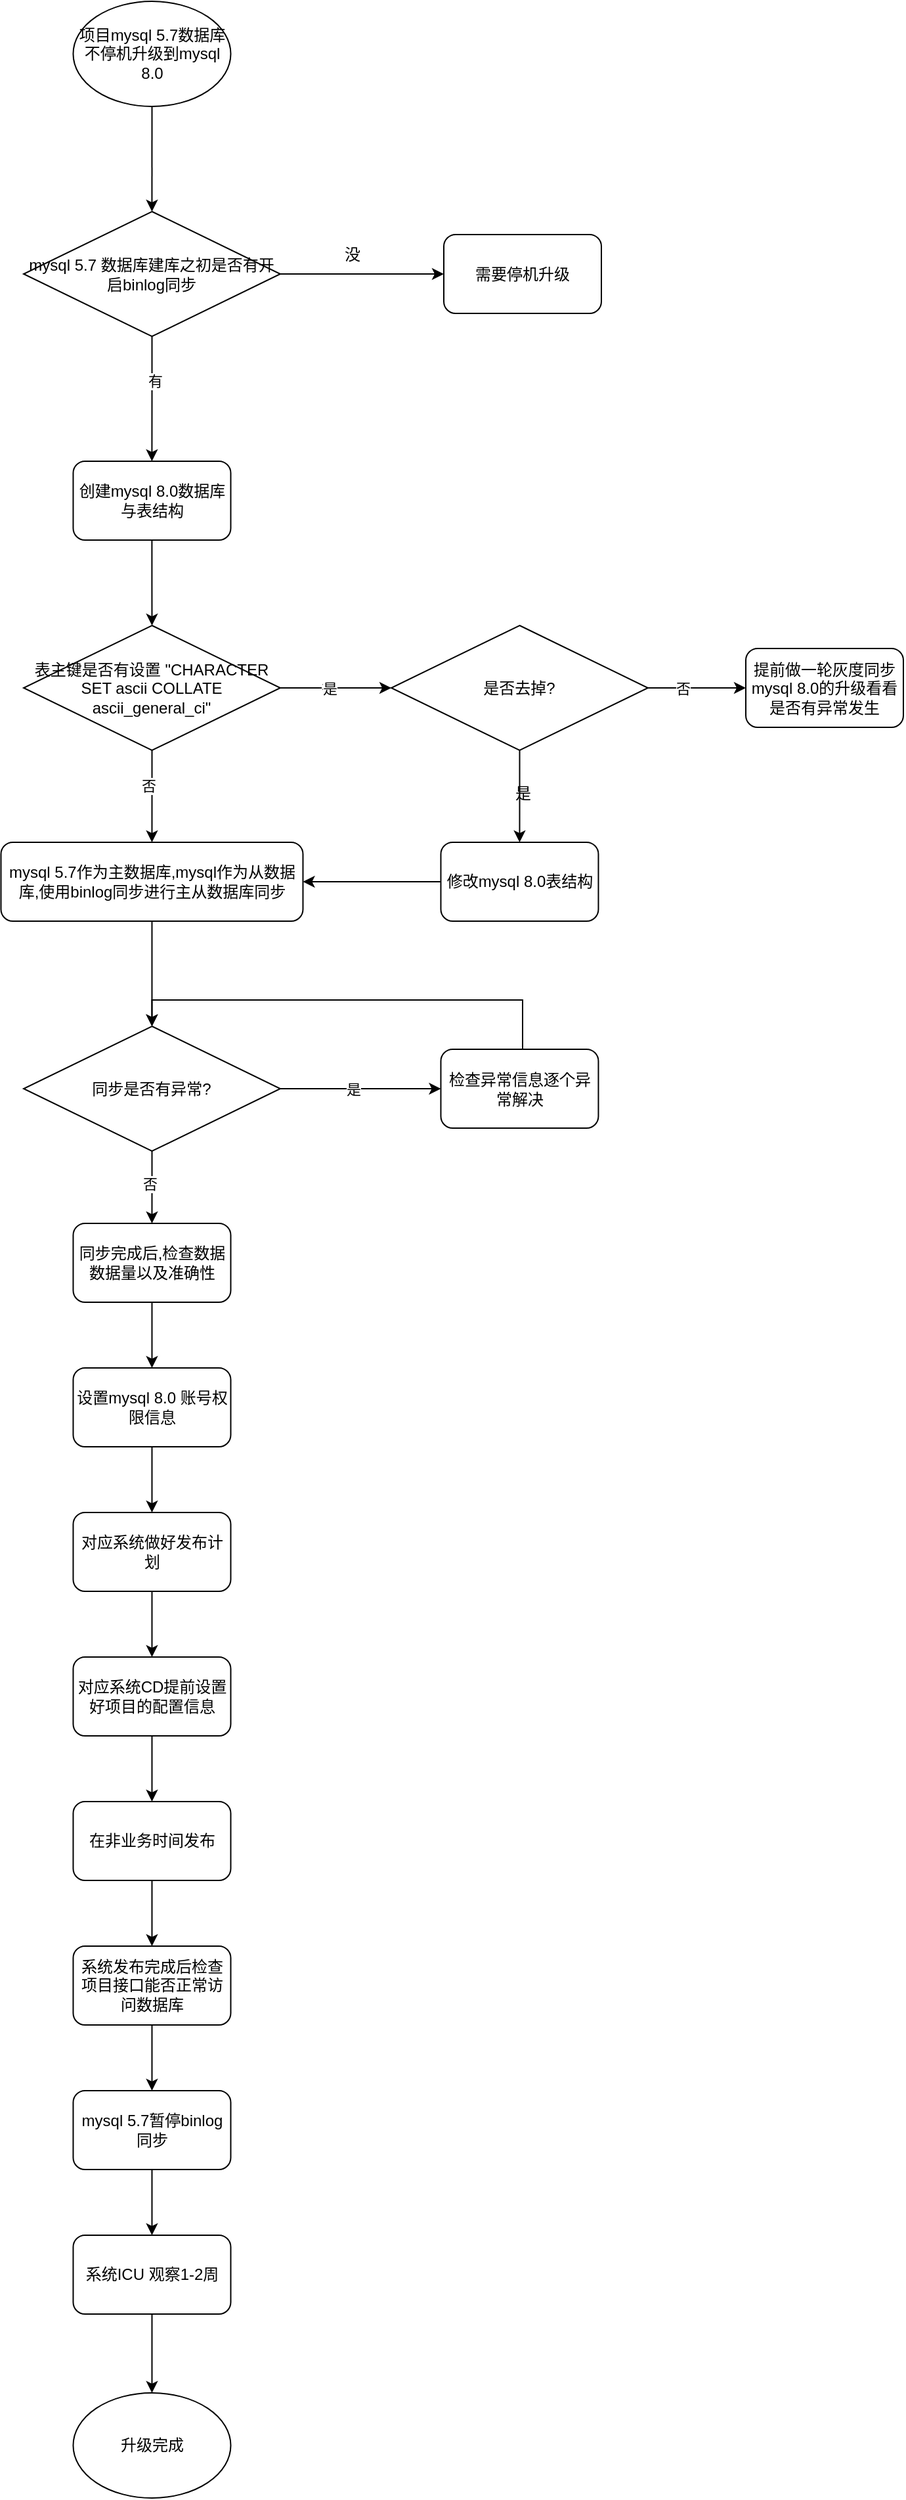<mxfile version="23.1.1" type="github">
  <diagram name="第 1 页" id="BaIi9u7aHFqwDKZlOI20">
    <mxGraphModel dx="956" dy="918" grid="1" gridSize="10" guides="1" tooltips="1" connect="1" arrows="1" fold="1" page="0" pageScale="1" pageWidth="827" pageHeight="1169" math="0" shadow="0">
      <root>
        <mxCell id="0" />
        <mxCell id="1" parent="0" />
        <mxCell id="GCInlEy5cmwP7lyx617r-31" style="edgeStyle=orthogonalEdgeStyle;rounded=0;orthogonalLoop=1;jettySize=auto;html=1;entryX=0.5;entryY=0;entryDx=0;entryDy=0;" edge="1" parent="1" source="GCInlEy5cmwP7lyx617r-1" target="GCInlEy5cmwP7lyx617r-30">
          <mxGeometry relative="1" as="geometry" />
        </mxCell>
        <mxCell id="GCInlEy5cmwP7lyx617r-1" value="项目mysql 5.7数据库不停机升级到mysql 8.0" style="ellipse;whiteSpace=wrap;html=1;" vertex="1" parent="1">
          <mxGeometry x="177.74" y="-270" width="120" height="80" as="geometry" />
        </mxCell>
        <mxCell id="GCInlEy5cmwP7lyx617r-13" style="edgeStyle=orthogonalEdgeStyle;rounded=0;orthogonalLoop=1;jettySize=auto;html=1;entryX=0;entryY=0.5;entryDx=0;entryDy=0;" edge="1" parent="1" source="GCInlEy5cmwP7lyx617r-6" target="GCInlEy5cmwP7lyx617r-11">
          <mxGeometry relative="1" as="geometry" />
        </mxCell>
        <mxCell id="GCInlEy5cmwP7lyx617r-15" value="否" style="edgeLabel;html=1;align=center;verticalAlign=middle;resizable=0;points=[];" vertex="1" connectable="0" parent="GCInlEy5cmwP7lyx617r-13">
          <mxGeometry x="-0.136" relative="1" as="geometry">
            <mxPoint y="1" as="offset" />
          </mxGeometry>
        </mxCell>
        <mxCell id="GCInlEy5cmwP7lyx617r-24" value="是" style="edgeLabel;html=1;align=center;verticalAlign=middle;resizable=0;points=[];" vertex="1" connectable="0" parent="GCInlEy5cmwP7lyx617r-13">
          <mxGeometry x="-0.113" relative="1" as="geometry">
            <mxPoint as="offset" />
          </mxGeometry>
        </mxCell>
        <mxCell id="GCInlEy5cmwP7lyx617r-17" style="edgeStyle=orthogonalEdgeStyle;rounded=0;orthogonalLoop=1;jettySize=auto;html=1;entryX=0.5;entryY=0;entryDx=0;entryDy=0;" edge="1" parent="1" source="GCInlEy5cmwP7lyx617r-6" target="GCInlEy5cmwP7lyx617r-8">
          <mxGeometry relative="1" as="geometry" />
        </mxCell>
        <mxCell id="GCInlEy5cmwP7lyx617r-19" value="否" style="edgeLabel;html=1;align=center;verticalAlign=middle;resizable=0;points=[];" vertex="1" connectable="0" parent="GCInlEy5cmwP7lyx617r-17">
          <mxGeometry x="-0.244" y="-3" relative="1" as="geometry">
            <mxPoint as="offset" />
          </mxGeometry>
        </mxCell>
        <mxCell id="GCInlEy5cmwP7lyx617r-6" value="表主键是否有设置 &quot;CHARACTER SET ascii COLLATE ascii_general_ci&quot;" style="rhombus;whiteSpace=wrap;html=1;align=center;verticalAlign=middle;" vertex="1" parent="1">
          <mxGeometry x="140" y="205" width="195.47" height="95" as="geometry" />
        </mxCell>
        <mxCell id="GCInlEy5cmwP7lyx617r-39" style="edgeStyle=orthogonalEdgeStyle;rounded=0;orthogonalLoop=1;jettySize=auto;html=1;entryX=0.5;entryY=0;entryDx=0;entryDy=0;" edge="1" parent="1" source="GCInlEy5cmwP7lyx617r-8" target="GCInlEy5cmwP7lyx617r-38">
          <mxGeometry relative="1" as="geometry" />
        </mxCell>
        <mxCell id="GCInlEy5cmwP7lyx617r-8" value="mysql 5.7作为主数据库,mysql作为从数据库,使用binlog同步进行主从数据库同步" style="rounded=1;whiteSpace=wrap;html=1;" vertex="1" parent="1">
          <mxGeometry x="122.74" y="370" width="230" height="60" as="geometry" />
        </mxCell>
        <mxCell id="GCInlEy5cmwP7lyx617r-10" value="提前做一轮灰度同步mysql 8.0的升级看看是否有异常发生" style="rounded=1;whiteSpace=wrap;html=1;" vertex="1" parent="1">
          <mxGeometry x="690" y="222.5" width="120" height="60" as="geometry" />
        </mxCell>
        <mxCell id="GCInlEy5cmwP7lyx617r-14" style="edgeStyle=orthogonalEdgeStyle;rounded=0;orthogonalLoop=1;jettySize=auto;html=1;" edge="1" parent="1" source="GCInlEy5cmwP7lyx617r-11" target="GCInlEy5cmwP7lyx617r-10">
          <mxGeometry relative="1" as="geometry" />
        </mxCell>
        <mxCell id="GCInlEy5cmwP7lyx617r-16" value="否" style="edgeLabel;html=1;align=center;verticalAlign=middle;resizable=0;points=[];" vertex="1" connectable="0" parent="GCInlEy5cmwP7lyx617r-14">
          <mxGeometry x="-0.288" y="1" relative="1" as="geometry">
            <mxPoint y="1" as="offset" />
          </mxGeometry>
        </mxCell>
        <mxCell id="GCInlEy5cmwP7lyx617r-27" style="edgeStyle=orthogonalEdgeStyle;rounded=0;orthogonalLoop=1;jettySize=auto;html=1;entryX=0.5;entryY=0;entryDx=0;entryDy=0;" edge="1" parent="1" source="GCInlEy5cmwP7lyx617r-11" target="GCInlEy5cmwP7lyx617r-25">
          <mxGeometry relative="1" as="geometry" />
        </mxCell>
        <mxCell id="GCInlEy5cmwP7lyx617r-11" value="是否去掉?" style="rhombus;whiteSpace=wrap;html=1;align=center;verticalAlign=middle;" vertex="1" parent="1">
          <mxGeometry x="420" y="205" width="195.47" height="95" as="geometry" />
        </mxCell>
        <mxCell id="GCInlEy5cmwP7lyx617r-23" style="edgeStyle=orthogonalEdgeStyle;rounded=0;orthogonalLoop=1;jettySize=auto;html=1;" edge="1" parent="1" source="GCInlEy5cmwP7lyx617r-22" target="GCInlEy5cmwP7lyx617r-6">
          <mxGeometry relative="1" as="geometry">
            <mxPoint x="237.73" y="200" as="targetPoint" />
          </mxGeometry>
        </mxCell>
        <mxCell id="GCInlEy5cmwP7lyx617r-22" value="创建mysql 8.0数据库与表结构" style="rounded=1;whiteSpace=wrap;html=1;" vertex="1" parent="1">
          <mxGeometry x="177.74" y="80" width="120" height="60" as="geometry" />
        </mxCell>
        <mxCell id="GCInlEy5cmwP7lyx617r-28" style="edgeStyle=orthogonalEdgeStyle;rounded=0;orthogonalLoop=1;jettySize=auto;html=1;entryX=1;entryY=0.5;entryDx=0;entryDy=0;" edge="1" parent="1" source="GCInlEy5cmwP7lyx617r-25" target="GCInlEy5cmwP7lyx617r-8">
          <mxGeometry relative="1" as="geometry" />
        </mxCell>
        <mxCell id="GCInlEy5cmwP7lyx617r-25" value="修改mysql 8.0表结构" style="rounded=1;whiteSpace=wrap;html=1;" vertex="1" parent="1">
          <mxGeometry x="457.74" y="370" width="120" height="60" as="geometry" />
        </mxCell>
        <mxCell id="GCInlEy5cmwP7lyx617r-29" value="是" style="text;html=1;align=center;verticalAlign=middle;resizable=0;points=[];autosize=1;strokeColor=none;fillColor=none;" vertex="1" parent="1">
          <mxGeometry x="500" y="318" width="40" height="30" as="geometry" />
        </mxCell>
        <mxCell id="GCInlEy5cmwP7lyx617r-32" style="edgeStyle=orthogonalEdgeStyle;rounded=0;orthogonalLoop=1;jettySize=auto;html=1;" edge="1" parent="1" source="GCInlEy5cmwP7lyx617r-30" target="GCInlEy5cmwP7lyx617r-22">
          <mxGeometry relative="1" as="geometry" />
        </mxCell>
        <mxCell id="GCInlEy5cmwP7lyx617r-33" value="有" style="edgeLabel;html=1;align=center;verticalAlign=middle;resizable=0;points=[];" vertex="1" connectable="0" parent="GCInlEy5cmwP7lyx617r-32">
          <mxGeometry x="-0.295" y="2" relative="1" as="geometry">
            <mxPoint as="offset" />
          </mxGeometry>
        </mxCell>
        <mxCell id="GCInlEy5cmwP7lyx617r-36" style="edgeStyle=orthogonalEdgeStyle;rounded=0;orthogonalLoop=1;jettySize=auto;html=1;" edge="1" parent="1" source="GCInlEy5cmwP7lyx617r-30" target="GCInlEy5cmwP7lyx617r-35">
          <mxGeometry relative="1" as="geometry" />
        </mxCell>
        <mxCell id="GCInlEy5cmwP7lyx617r-30" value="mysql 5.7 数据库建库之初是否有开启binlog同步" style="rhombus;whiteSpace=wrap;html=1;align=center;verticalAlign=middle;" vertex="1" parent="1">
          <mxGeometry x="140" y="-110" width="195.47" height="95" as="geometry" />
        </mxCell>
        <mxCell id="GCInlEy5cmwP7lyx617r-35" value="需要停机升级" style="rounded=1;whiteSpace=wrap;html=1;" vertex="1" parent="1">
          <mxGeometry x="460" y="-92.5" width="120" height="60" as="geometry" />
        </mxCell>
        <mxCell id="GCInlEy5cmwP7lyx617r-37" value="没" style="text;html=1;align=center;verticalAlign=middle;resizable=0;points=[];autosize=1;strokeColor=none;fillColor=none;" vertex="1" parent="1">
          <mxGeometry x="370" y="-92.5" width="40" height="30" as="geometry" />
        </mxCell>
        <mxCell id="GCInlEy5cmwP7lyx617r-41" style="edgeStyle=orthogonalEdgeStyle;rounded=0;orthogonalLoop=1;jettySize=auto;html=1;entryX=0.5;entryY=0;entryDx=0;entryDy=0;" edge="1" parent="1" source="GCInlEy5cmwP7lyx617r-38" target="GCInlEy5cmwP7lyx617r-40">
          <mxGeometry relative="1" as="geometry" />
        </mxCell>
        <mxCell id="GCInlEy5cmwP7lyx617r-42" value="否" style="edgeLabel;html=1;align=center;verticalAlign=middle;resizable=0;points=[];" vertex="1" connectable="0" parent="GCInlEy5cmwP7lyx617r-41">
          <mxGeometry x="-0.105" y="-2" relative="1" as="geometry">
            <mxPoint as="offset" />
          </mxGeometry>
        </mxCell>
        <mxCell id="GCInlEy5cmwP7lyx617r-44" style="edgeStyle=orthogonalEdgeStyle;rounded=0;orthogonalLoop=1;jettySize=auto;html=1;entryX=0;entryY=0.5;entryDx=0;entryDy=0;" edge="1" parent="1" source="GCInlEy5cmwP7lyx617r-38" target="GCInlEy5cmwP7lyx617r-43">
          <mxGeometry relative="1" as="geometry" />
        </mxCell>
        <mxCell id="GCInlEy5cmwP7lyx617r-46" value="是" style="edgeLabel;html=1;align=center;verticalAlign=middle;resizable=0;points=[];" vertex="1" connectable="0" parent="GCInlEy5cmwP7lyx617r-44">
          <mxGeometry x="-0.093" relative="1" as="geometry">
            <mxPoint as="offset" />
          </mxGeometry>
        </mxCell>
        <mxCell id="GCInlEy5cmwP7lyx617r-38" value="同步是否有异常?" style="rhombus;whiteSpace=wrap;html=1;align=center;verticalAlign=middle;" vertex="1" parent="1">
          <mxGeometry x="140" y="510" width="195.47" height="95" as="geometry" />
        </mxCell>
        <mxCell id="GCInlEy5cmwP7lyx617r-48" style="edgeStyle=orthogonalEdgeStyle;rounded=0;orthogonalLoop=1;jettySize=auto;html=1;entryX=0.5;entryY=0;entryDx=0;entryDy=0;" edge="1" parent="1" source="GCInlEy5cmwP7lyx617r-40" target="GCInlEy5cmwP7lyx617r-47">
          <mxGeometry relative="1" as="geometry" />
        </mxCell>
        <mxCell id="GCInlEy5cmwP7lyx617r-40" value="同步完成后,检查数据数据量以及准确性" style="rounded=1;whiteSpace=wrap;html=1;" vertex="1" parent="1">
          <mxGeometry x="177.74" y="660" width="120" height="60" as="geometry" />
        </mxCell>
        <mxCell id="GCInlEy5cmwP7lyx617r-45" style="edgeStyle=orthogonalEdgeStyle;rounded=0;orthogonalLoop=1;jettySize=auto;html=1;entryX=0.5;entryY=0;entryDx=0;entryDy=0;" edge="1" parent="1" source="GCInlEy5cmwP7lyx617r-43" target="GCInlEy5cmwP7lyx617r-38">
          <mxGeometry relative="1" as="geometry">
            <Array as="points">
              <mxPoint x="520" y="490" />
              <mxPoint x="238" y="490" />
            </Array>
          </mxGeometry>
        </mxCell>
        <mxCell id="GCInlEy5cmwP7lyx617r-43" value="检查异常信息逐个异常解决" style="rounded=1;whiteSpace=wrap;html=1;" vertex="1" parent="1">
          <mxGeometry x="457.74" y="527.5" width="120" height="60" as="geometry" />
        </mxCell>
        <mxCell id="GCInlEy5cmwP7lyx617r-50" style="edgeStyle=orthogonalEdgeStyle;rounded=0;orthogonalLoop=1;jettySize=auto;html=1;entryX=0.5;entryY=0;entryDx=0;entryDy=0;" edge="1" parent="1" source="GCInlEy5cmwP7lyx617r-47" target="GCInlEy5cmwP7lyx617r-54">
          <mxGeometry relative="1" as="geometry" />
        </mxCell>
        <mxCell id="GCInlEy5cmwP7lyx617r-47" value="设置mysql 8.0 账号权限信息" style="rounded=1;whiteSpace=wrap;html=1;" vertex="1" parent="1">
          <mxGeometry x="177.74" y="770" width="120" height="60" as="geometry" />
        </mxCell>
        <mxCell id="GCInlEy5cmwP7lyx617r-53" style="edgeStyle=orthogonalEdgeStyle;rounded=0;orthogonalLoop=1;jettySize=auto;html=1;" edge="1" parent="1" source="GCInlEy5cmwP7lyx617r-49" target="GCInlEy5cmwP7lyx617r-52">
          <mxGeometry relative="1" as="geometry" />
        </mxCell>
        <mxCell id="GCInlEy5cmwP7lyx617r-49" value="对应系统CD提前设置好项目的配置信息" style="rounded=1;whiteSpace=wrap;html=1;" vertex="1" parent="1">
          <mxGeometry x="177.74" y="990" width="120" height="60" as="geometry" />
        </mxCell>
        <mxCell id="GCInlEy5cmwP7lyx617r-57" style="edgeStyle=orthogonalEdgeStyle;rounded=0;orthogonalLoop=1;jettySize=auto;html=1;entryX=0.5;entryY=0;entryDx=0;entryDy=0;" edge="1" parent="1" source="GCInlEy5cmwP7lyx617r-52" target="GCInlEy5cmwP7lyx617r-56">
          <mxGeometry relative="1" as="geometry" />
        </mxCell>
        <mxCell id="GCInlEy5cmwP7lyx617r-52" value="在非业务时间发布" style="rounded=1;whiteSpace=wrap;html=1;" vertex="1" parent="1">
          <mxGeometry x="177.74" y="1100" width="120" height="60" as="geometry" />
        </mxCell>
        <mxCell id="GCInlEy5cmwP7lyx617r-55" style="edgeStyle=orthogonalEdgeStyle;rounded=0;orthogonalLoop=1;jettySize=auto;html=1;entryX=0.5;entryY=0;entryDx=0;entryDy=0;" edge="1" parent="1" source="GCInlEy5cmwP7lyx617r-54" target="GCInlEy5cmwP7lyx617r-49">
          <mxGeometry relative="1" as="geometry" />
        </mxCell>
        <mxCell id="GCInlEy5cmwP7lyx617r-54" value="对应系统做好发布计划" style="rounded=1;whiteSpace=wrap;html=1;" vertex="1" parent="1">
          <mxGeometry x="177.74" y="880" width="120" height="60" as="geometry" />
        </mxCell>
        <mxCell id="GCInlEy5cmwP7lyx617r-59" style="edgeStyle=orthogonalEdgeStyle;rounded=0;orthogonalLoop=1;jettySize=auto;html=1;" edge="1" parent="1" source="GCInlEy5cmwP7lyx617r-56" target="GCInlEy5cmwP7lyx617r-58">
          <mxGeometry relative="1" as="geometry" />
        </mxCell>
        <mxCell id="GCInlEy5cmwP7lyx617r-56" value="系统发布完成后检查项目接口能否正常访问数据库" style="rounded=1;whiteSpace=wrap;html=1;" vertex="1" parent="1">
          <mxGeometry x="177.74" y="1210" width="120" height="60" as="geometry" />
        </mxCell>
        <mxCell id="GCInlEy5cmwP7lyx617r-61" style="edgeStyle=orthogonalEdgeStyle;rounded=0;orthogonalLoop=1;jettySize=auto;html=1;entryX=0.5;entryY=0;entryDx=0;entryDy=0;" edge="1" parent="1" source="GCInlEy5cmwP7lyx617r-58" target="GCInlEy5cmwP7lyx617r-60">
          <mxGeometry relative="1" as="geometry" />
        </mxCell>
        <mxCell id="GCInlEy5cmwP7lyx617r-58" value="mysql 5.7暂停binlog同步" style="rounded=1;whiteSpace=wrap;html=1;" vertex="1" parent="1">
          <mxGeometry x="177.74" y="1320" width="120" height="60" as="geometry" />
        </mxCell>
        <mxCell id="GCInlEy5cmwP7lyx617r-63" style="edgeStyle=orthogonalEdgeStyle;rounded=0;orthogonalLoop=1;jettySize=auto;html=1;" edge="1" parent="1" source="GCInlEy5cmwP7lyx617r-60" target="GCInlEy5cmwP7lyx617r-62">
          <mxGeometry relative="1" as="geometry" />
        </mxCell>
        <mxCell id="GCInlEy5cmwP7lyx617r-60" value="系统ICU 观察1-2周" style="rounded=1;whiteSpace=wrap;html=1;" vertex="1" parent="1">
          <mxGeometry x="177.74" y="1430" width="120" height="60" as="geometry" />
        </mxCell>
        <mxCell id="GCInlEy5cmwP7lyx617r-62" value="升级完成" style="ellipse;whiteSpace=wrap;html=1;" vertex="1" parent="1">
          <mxGeometry x="177.74" y="1550" width="120" height="80" as="geometry" />
        </mxCell>
      </root>
    </mxGraphModel>
  </diagram>
</mxfile>
